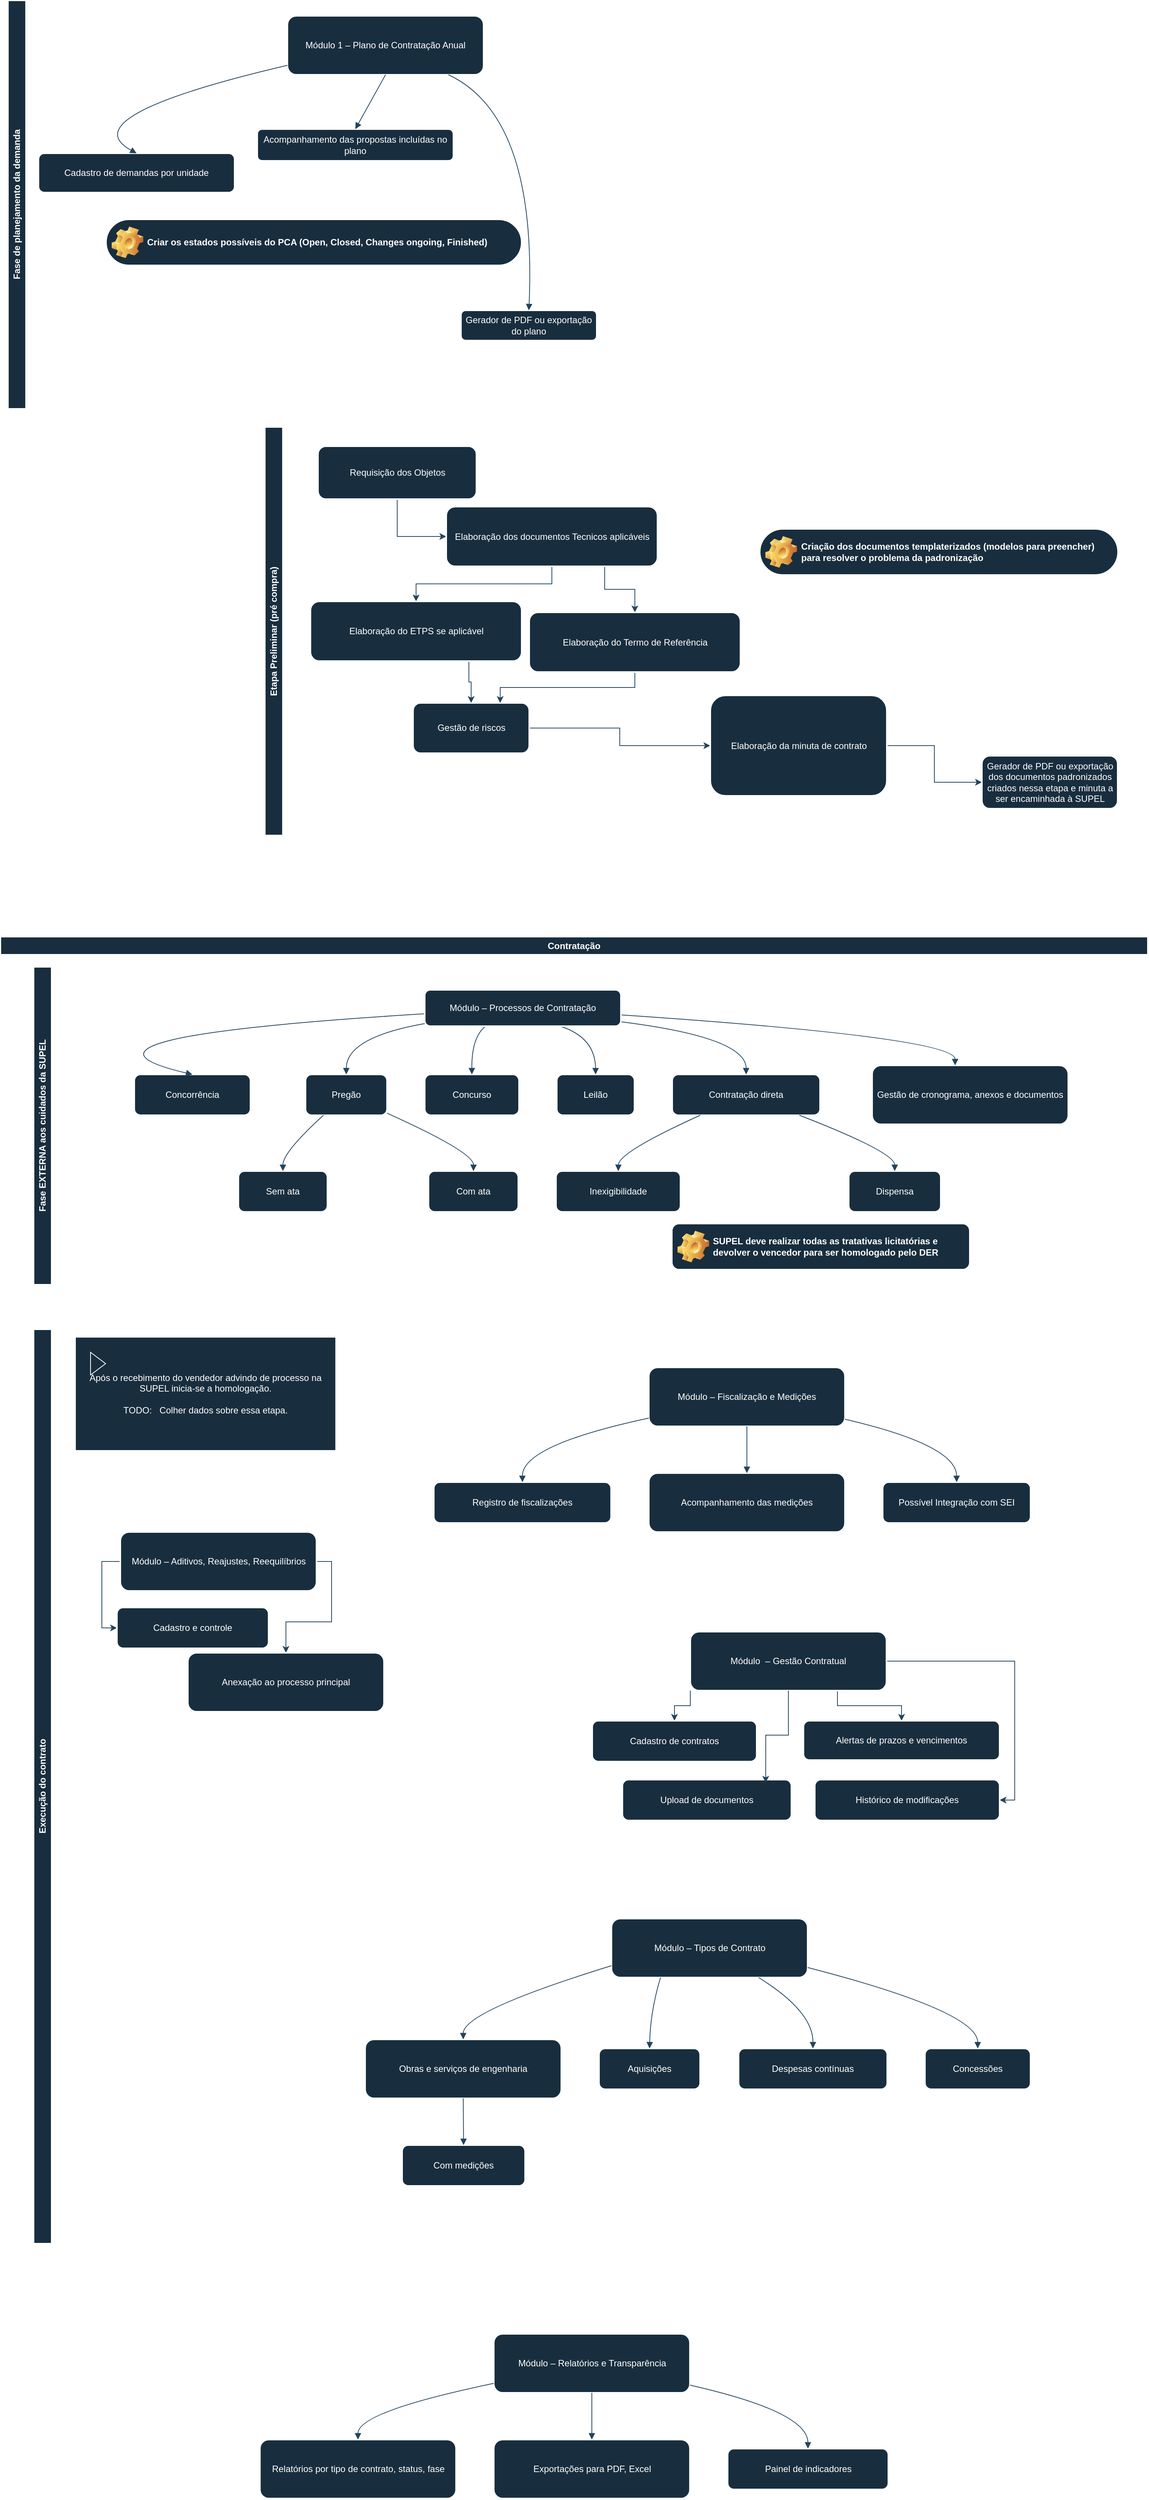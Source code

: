 <mxfile version="27.2.0">
  <diagram id="HcBuq5jWDBBeaZzb4dav" name="Página-1">
    <mxGraphModel dx="2718" dy="1019" grid="1" gridSize="10" guides="1" tooltips="1" connect="1" arrows="1" fold="1" page="1" pageScale="1" pageWidth="827" pageHeight="1169" math="0" shadow="0">
      <root>
        <mxCell id="0" />
        <mxCell id="1" parent="0" />
        <mxCell id="38" value="Módulo – Relatórios e Transparência" style="whiteSpace=wrap;strokeWidth=2;rounded=1;labelBackgroundColor=none;fillColor=#182E3E;strokeColor=#FFFFFF;fontColor=#FFFFFF;" parent="1" vertex="1">
          <mxGeometry x="-96.5" y="3110" width="260" height="78" as="geometry" />
        </mxCell>
        <mxCell id="39" value="Relatórios por tipo de contrato, status, fase" style="whiteSpace=wrap;strokeWidth=2;rounded=1;labelBackgroundColor=none;fillColor=#182E3E;strokeColor=#FFFFFF;fontColor=#FFFFFF;" parent="1" vertex="1">
          <mxGeometry x="-406.5" y="3250" width="260" height="78" as="geometry" />
        </mxCell>
        <mxCell id="40" value="Exportações para PDF, Excel" style="whiteSpace=wrap;strokeWidth=2;rounded=1;labelBackgroundColor=none;fillColor=#182E3E;strokeColor=#FFFFFF;fontColor=#FFFFFF;" parent="1" vertex="1">
          <mxGeometry x="-96.5" y="3250" width="260" height="78" as="geometry" />
        </mxCell>
        <mxCell id="41" value="Painel de indicadores" style="whiteSpace=wrap;strokeWidth=2;rounded=1;labelBackgroundColor=none;fillColor=#182E3E;strokeColor=#FFFFFF;fontColor=#FFFFFF;" parent="1" vertex="1">
          <mxGeometry x="213.5" y="3262" width="213" height="54" as="geometry" />
        </mxCell>
        <mxCell id="72" value="" style="curved=1;startArrow=none;endArrow=block;exitX=0;exitY=0.84;entryX=0.5;entryY=0;labelBackgroundColor=none;strokeColor=#23445D;fontColor=default;" parent="1" source="38" target="39" edge="1">
          <mxGeometry relative="1" as="geometry">
            <Array as="points">
              <mxPoint x="-276.5" y="3213" />
            </Array>
          </mxGeometry>
        </mxCell>
        <mxCell id="73" value="" style="curved=1;startArrow=none;endArrow=block;exitX=0.5;exitY=1;entryX=0.5;entryY=0;labelBackgroundColor=none;strokeColor=#23445D;fontColor=default;" parent="1" source="38" target="40" edge="1">
          <mxGeometry relative="1" as="geometry">
            <Array as="points" />
          </mxGeometry>
        </mxCell>
        <mxCell id="74" value="" style="curved=1;startArrow=none;endArrow=block;exitX=1;exitY=0.87;entryX=0.5;entryY=0;labelBackgroundColor=none;strokeColor=#23445D;fontColor=default;" parent="1" source="38" target="41" edge="1">
          <mxGeometry relative="1" as="geometry">
            <Array as="points">
              <mxPoint x="319.5" y="3213" />
            </Array>
          </mxGeometry>
        </mxCell>
        <mxCell id="HAM1l17IBcfT3V45FcVH-151" value="Fase de planejamento da demanda" style="swimlane;horizontal=0;whiteSpace=wrap;html=1;strokeColor=#FFFFFF;fontColor=#FFFFFF;fillColor=#182E3E;" parent="1" vertex="1">
          <mxGeometry x="-740" y="20" width="1167" height="540" as="geometry">
            <mxRectangle x="-250" y="20" width="40" height="220" as="alternateBounds" />
          </mxGeometry>
        </mxCell>
        <mxCell id="2" value="Módulo 1 – Plano de Contratação Anual" style="whiteSpace=wrap;strokeWidth=2;rounded=1;labelBackgroundColor=none;fillColor=#182E3E;strokeColor=#FFFFFF;fontColor=#FFFFFF;" parent="HAM1l17IBcfT3V45FcVH-151" vertex="1">
          <mxGeometry x="370" y="20" width="260" height="78" as="geometry" />
        </mxCell>
        <mxCell id="3" value="Cadastro de demandas por unidade" style="whiteSpace=wrap;strokeWidth=2;rounded=1;labelBackgroundColor=none;fillColor=#182E3E;strokeColor=#FFFFFF;fontColor=#FFFFFF;" parent="HAM1l17IBcfT3V45FcVH-151" vertex="1">
          <mxGeometry x="40" y="202" width="260" height="52" as="geometry" />
        </mxCell>
        <mxCell id="4" value="Acompanhamento das propostas incluídas no plano" style="whiteSpace=wrap;strokeWidth=2;rounded=1;labelBackgroundColor=none;fillColor=#182E3E;strokeColor=#FFFFFF;fontColor=#FFFFFF;" parent="HAM1l17IBcfT3V45FcVH-151" vertex="1">
          <mxGeometry x="330" y="170" width="260" height="42" as="geometry" />
        </mxCell>
        <mxCell id="5" value="Gerador de PDF ou exportação do plano" style="whiteSpace=wrap;strokeWidth=2;rounded=1;labelBackgroundColor=none;fillColor=#182E3E;strokeColor=#FFFFFF;fontColor=#FFFFFF;" parent="HAM1l17IBcfT3V45FcVH-151" vertex="1">
          <mxGeometry x="600" y="410" width="180" height="40" as="geometry" />
        </mxCell>
        <mxCell id="42" value="" style="curved=1;startArrow=none;endArrow=block;exitX=0;exitY=0.84;entryX=0.5;entryY=0;labelBackgroundColor=none;strokeColor=#23445D;fontColor=default;" parent="HAM1l17IBcfT3V45FcVH-151" source="2" target="3" edge="1">
          <mxGeometry relative="1" as="geometry">
            <Array as="points">
              <mxPoint x="81" y="153" />
            </Array>
          </mxGeometry>
        </mxCell>
        <mxCell id="43" value="" style="curved=1;startArrow=none;endArrow=block;exitX=0.5;exitY=1;entryX=0.5;entryY=0;labelBackgroundColor=none;strokeColor=#23445D;fontColor=default;" parent="HAM1l17IBcfT3V45FcVH-151" source="2" target="4" edge="1">
          <mxGeometry relative="1" as="geometry">
            <Array as="points" />
          </mxGeometry>
        </mxCell>
        <mxCell id="44" value="" style="curved=1;startArrow=none;endArrow=block;entryX=0.5;entryY=0;labelBackgroundColor=none;strokeColor=#23445D;fontColor=default;" parent="HAM1l17IBcfT3V45FcVH-151" source="2" target="5" edge="1">
          <mxGeometry relative="1" as="geometry">
            <Array as="points">
              <mxPoint x="701" y="153" />
            </Array>
          </mxGeometry>
        </mxCell>
        <mxCell id="HAM1l17IBcfT3V45FcVH-146" value="Criar os estados&amp;nbsp;&lt;span style=&quot;background-color: transparent; color: light-dark(rgb(255, 255, 255), rgb(18, 18, 18));&quot;&gt;possíveis do PCA (Open, Closed, Changes ongoing, Finished)&lt;/span&gt;" style="label;whiteSpace=wrap;html=1;image=img/clipart/Gear_128x128.png;strokeColor=#FFFFFF;fontColor=#FFFFFF;fillColor=#182E3E;arcSize=50;" parent="HAM1l17IBcfT3V45FcVH-151" vertex="1">
          <mxGeometry x="130" y="290" width="550" height="60" as="geometry" />
        </mxCell>
        <mxCell id="HAM1l17IBcfT3V45FcVH-152" value="Etapa Preliminar (pré compra)" style="swimlane;horizontal=0;whiteSpace=wrap;html=1;strokeColor=#FFFFFF;fontColor=#FFFFFF;fillColor=#182E3E;" parent="1" vertex="1">
          <mxGeometry x="-399.5" y="585" width="1170" height="540" as="geometry" />
        </mxCell>
        <mxCell id="HAM1l17IBcfT3V45FcVH-153" value="Criação dos documentos templaterizados (modelos para preencher)&lt;br&gt;para resolver o problema da padronização" style="label;whiteSpace=wrap;html=1;image=img/clipart/Gear_128x128.png;strokeColor=#FFFFFF;fontColor=#FFFFFF;fillColor=#182E3E;arcSize=50;" parent="HAM1l17IBcfT3V45FcVH-152" vertex="1">
          <mxGeometry x="656" y="135" width="474" height="60" as="geometry" />
        </mxCell>
        <mxCell id="HAM1l17IBcfT3V45FcVH-159" style="edgeStyle=orthogonalEdgeStyle;rounded=0;orthogonalLoop=1;jettySize=auto;html=1;entryX=0;entryY=0.5;entryDx=0;entryDy=0;strokeColor=#23445D;" parent="HAM1l17IBcfT3V45FcVH-152" source="HAM1l17IBcfT3V45FcVH-157" target="HAM1l17IBcfT3V45FcVH-155" edge="1">
          <mxGeometry relative="1" as="geometry" />
        </mxCell>
        <mxCell id="HAM1l17IBcfT3V45FcVH-157" value="Requisição dos Objetos" style="whiteSpace=wrap;strokeWidth=2;rounded=1;labelBackgroundColor=none;fillColor=#182E3E;strokeColor=#FFFFFF;fontColor=#FFFFFF;" parent="HAM1l17IBcfT3V45FcVH-152" vertex="1">
          <mxGeometry x="70" y="25" width="210" height="70" as="geometry" />
        </mxCell>
        <mxCell id="HAM1l17IBcfT3V45FcVH-167" style="edgeStyle=orthogonalEdgeStyle;rounded=0;orthogonalLoop=1;jettySize=auto;html=1;strokeColor=#23445D;" parent="HAM1l17IBcfT3V45FcVH-152" source="HAM1l17IBcfT3V45FcVH-156" target="HAM1l17IBcfT3V45FcVH-162" edge="1">
          <mxGeometry relative="1" as="geometry" />
        </mxCell>
        <mxCell id="HAM1l17IBcfT3V45FcVH-156" value="Gestão de riscos" style="whiteSpace=wrap;strokeWidth=2;rounded=1;labelBackgroundColor=none;fillColor=#182E3E;strokeColor=#FFFFFF;fontColor=#FFFFFF;" parent="HAM1l17IBcfT3V45FcVH-152" vertex="1">
          <mxGeometry x="196" y="365" width="154" height="66.5" as="geometry" />
        </mxCell>
        <mxCell id="HAM1l17IBcfT3V45FcVH-161" style="edgeStyle=orthogonalEdgeStyle;rounded=0;orthogonalLoop=1;jettySize=auto;html=1;entryX=0.5;entryY=0;entryDx=0;entryDy=0;strokeColor=#23445D;" parent="HAM1l17IBcfT3V45FcVH-152" source="HAM1l17IBcfT3V45FcVH-155" target="HAM1l17IBcfT3V45FcVH-160" edge="1">
          <mxGeometry relative="1" as="geometry" />
        </mxCell>
        <mxCell id="HAM1l17IBcfT3V45FcVH-164" style="edgeStyle=orthogonalEdgeStyle;rounded=0;orthogonalLoop=1;jettySize=auto;html=1;exitX=0.75;exitY=1;exitDx=0;exitDy=0;strokeColor=#23445D;" parent="HAM1l17IBcfT3V45FcVH-152" source="HAM1l17IBcfT3V45FcVH-155" target="HAM1l17IBcfT3V45FcVH-163" edge="1">
          <mxGeometry relative="1" as="geometry" />
        </mxCell>
        <mxCell id="HAM1l17IBcfT3V45FcVH-155" value="Elaboração dos documentos Tecnicos aplicáveis" style="whiteSpace=wrap;strokeWidth=2;rounded=1;labelBackgroundColor=none;fillColor=#182E3E;strokeColor=#FFFFFF;fontColor=#FFFFFF;" parent="HAM1l17IBcfT3V45FcVH-152" vertex="1">
          <mxGeometry x="240" y="105" width="280" height="79" as="geometry" />
        </mxCell>
        <mxCell id="HAM1l17IBcfT3V45FcVH-165" style="edgeStyle=orthogonalEdgeStyle;rounded=0;orthogonalLoop=1;jettySize=auto;html=1;exitX=0.75;exitY=1;exitDx=0;exitDy=0;strokeColor=#23445D;entryX=0.5;entryY=0;entryDx=0;entryDy=0;" parent="HAM1l17IBcfT3V45FcVH-152" source="HAM1l17IBcfT3V45FcVH-160" target="HAM1l17IBcfT3V45FcVH-156" edge="1">
          <mxGeometry relative="1" as="geometry" />
        </mxCell>
        <mxCell id="HAM1l17IBcfT3V45FcVH-160" value="Elaboração do ETPS se aplicável" style="whiteSpace=wrap;strokeWidth=2;rounded=1;labelBackgroundColor=none;fillColor=#182E3E;strokeColor=#FFFFFF;fontColor=#FFFFFF;" parent="HAM1l17IBcfT3V45FcVH-152" vertex="1">
          <mxGeometry x="60" y="230.5" width="280" height="79" as="geometry" />
        </mxCell>
        <mxCell id="HAM1l17IBcfT3V45FcVH-169" style="edgeStyle=orthogonalEdgeStyle;rounded=0;orthogonalLoop=1;jettySize=auto;html=1;strokeColor=#23445D;" parent="HAM1l17IBcfT3V45FcVH-152" source="HAM1l17IBcfT3V45FcVH-162" target="HAM1l17IBcfT3V45FcVH-168" edge="1">
          <mxGeometry relative="1" as="geometry" />
        </mxCell>
        <mxCell id="HAM1l17IBcfT3V45FcVH-162" value="Elaboração da minuta de contrato" style="whiteSpace=wrap;strokeWidth=2;rounded=1;labelBackgroundColor=none;fillColor=#182E3E;strokeColor=#FFFFFF;fontColor=#FFFFFF;" parent="HAM1l17IBcfT3V45FcVH-152" vertex="1">
          <mxGeometry x="590" y="355" width="234" height="133" as="geometry" />
        </mxCell>
        <mxCell id="HAM1l17IBcfT3V45FcVH-166" style="edgeStyle=orthogonalEdgeStyle;rounded=0;orthogonalLoop=1;jettySize=auto;html=1;exitX=0.5;exitY=1;exitDx=0;exitDy=0;strokeColor=#23445D;entryX=0.75;entryY=0;entryDx=0;entryDy=0;" parent="HAM1l17IBcfT3V45FcVH-152" source="HAM1l17IBcfT3V45FcVH-163" target="HAM1l17IBcfT3V45FcVH-156" edge="1">
          <mxGeometry relative="1" as="geometry">
            <mxPoint x="400" y="420" as="targetPoint" />
          </mxGeometry>
        </mxCell>
        <mxCell id="HAM1l17IBcfT3V45FcVH-163" value="Elaboração do Termo de Referência" style="whiteSpace=wrap;strokeWidth=2;rounded=1;labelBackgroundColor=none;fillColor=#182E3E;strokeColor=#FFFFFF;fontColor=#FFFFFF;" parent="HAM1l17IBcfT3V45FcVH-152" vertex="1">
          <mxGeometry x="350" y="245" width="280" height="79" as="geometry" />
        </mxCell>
        <mxCell id="HAM1l17IBcfT3V45FcVH-168" value="Gerador de PDF ou exportação dos documentos padronizados criados nessa etapa e minuta a ser encaminhada à SUPEL" style="whiteSpace=wrap;strokeWidth=2;rounded=1;labelBackgroundColor=none;fillColor=#182E3E;strokeColor=#FFFFFF;fontColor=#FFFFFF;" parent="HAM1l17IBcfT3V45FcVH-152" vertex="1">
          <mxGeometry x="950" y="435" width="180" height="70" as="geometry" />
        </mxCell>
        <mxCell id="uAvnOAVexBLQ8HgYREnK-74" value="Contratação" style="swimlane;whiteSpace=wrap;html=1;strokeColor=#FFFFFF;fontColor=#FFFFFF;fillColor=#182E3E;" vertex="1" parent="1">
          <mxGeometry x="-750" y="1260" width="1520" height="1730" as="geometry" />
        </mxCell>
        <mxCell id="HAM1l17IBcfT3V45FcVH-170" value="Fase EXTERNA aos cuidados da SUPEL" style="swimlane;horizontal=0;whiteSpace=wrap;html=1;strokeColor=#FFFFFF;fontColor=#FFFFFF;fillColor=#182E3E;" parent="uAvnOAVexBLQ8HgYREnK-74" vertex="1">
          <mxGeometry x="44" y="40" width="1406.5" height="420" as="geometry" />
        </mxCell>
        <mxCell id="HAM1l17IBcfT3V45FcVH-120" value="Gestão de cronograma, anexos e documentos" style="whiteSpace=wrap;strokeWidth=2;rounded=1;labelBackgroundColor=none;fillColor=#182E3E;strokeColor=#FFFFFF;fontColor=#FFFFFF;" parent="HAM1l17IBcfT3V45FcVH-170" vertex="1">
          <mxGeometry x="1111" y="130" width="260" height="78" as="geometry" />
        </mxCell>
        <mxCell id="HAM1l17IBcfT3V45FcVH-121" value="Concorrência" style="whiteSpace=wrap;strokeWidth=2;rounded=1;labelBackgroundColor=none;fillColor=#182E3E;strokeColor=#FFFFFF;fontColor=#FFFFFF;" parent="HAM1l17IBcfT3V45FcVH-170" vertex="1">
          <mxGeometry x="133" y="142" width="154" height="54" as="geometry" />
        </mxCell>
        <mxCell id="HAM1l17IBcfT3V45FcVH-123" value="Pregão" style="whiteSpace=wrap;strokeWidth=2;rounded=1;labelBackgroundColor=none;fillColor=#182E3E;strokeColor=#FFFFFF;fontColor=#FFFFFF;" parent="HAM1l17IBcfT3V45FcVH-170" vertex="1">
          <mxGeometry x="360" y="142" width="108" height="54" as="geometry" />
        </mxCell>
        <mxCell id="HAM1l17IBcfT3V45FcVH-124" value="Sem ata" style="whiteSpace=wrap;strokeWidth=2;rounded=1;labelBackgroundColor=none;fillColor=#182E3E;strokeColor=#FFFFFF;fontColor=#FFFFFF;" parent="HAM1l17IBcfT3V45FcVH-170" vertex="1">
          <mxGeometry x="271" y="270" width="118" height="54" as="geometry" />
        </mxCell>
        <mxCell id="HAM1l17IBcfT3V45FcVH-125" value="Com ata" style="whiteSpace=wrap;strokeWidth=2;rounded=1;labelBackgroundColor=none;fillColor=#182E3E;strokeColor=#FFFFFF;fontColor=#FFFFFF;" parent="HAM1l17IBcfT3V45FcVH-170" vertex="1">
          <mxGeometry x="523" y="270" width="119" height="54" as="geometry" />
        </mxCell>
        <mxCell id="HAM1l17IBcfT3V45FcVH-126" value="Concurso" style="whiteSpace=wrap;strokeWidth=2;rounded=1;labelBackgroundColor=none;fillColor=#182E3E;strokeColor=#FFFFFF;fontColor=#FFFFFF;" parent="HAM1l17IBcfT3V45FcVH-170" vertex="1">
          <mxGeometry x="518" y="142" width="125" height="54" as="geometry" />
        </mxCell>
        <mxCell id="HAM1l17IBcfT3V45FcVH-127" value="Leilão" style="whiteSpace=wrap;strokeWidth=2;rounded=1;labelBackgroundColor=none;fillColor=#182E3E;strokeColor=#FFFFFF;fontColor=#FFFFFF;" parent="HAM1l17IBcfT3V45FcVH-170" vertex="1">
          <mxGeometry x="693" y="142" width="103" height="54" as="geometry" />
        </mxCell>
        <mxCell id="HAM1l17IBcfT3V45FcVH-128" value="Contratação direta" style="whiteSpace=wrap;strokeWidth=2;rounded=1;labelBackgroundColor=none;fillColor=#182E3E;strokeColor=#FFFFFF;fontColor=#FFFFFF;" parent="HAM1l17IBcfT3V45FcVH-170" vertex="1">
          <mxGeometry x="846" y="142" width="196" height="54" as="geometry" />
        </mxCell>
        <mxCell id="HAM1l17IBcfT3V45FcVH-129" value="Inexigibilidade" style="whiteSpace=wrap;strokeWidth=2;rounded=1;labelBackgroundColor=none;fillColor=#182E3E;strokeColor=#FFFFFF;fontColor=#FFFFFF;" parent="HAM1l17IBcfT3V45FcVH-170" vertex="1">
          <mxGeometry x="692" y="270" width="165" height="54" as="geometry" />
        </mxCell>
        <mxCell id="HAM1l17IBcfT3V45FcVH-130" value="Dispensa" style="whiteSpace=wrap;strokeWidth=2;rounded=1;labelBackgroundColor=none;fillColor=#182E3E;strokeColor=#FFFFFF;fontColor=#FFFFFF;" parent="HAM1l17IBcfT3V45FcVH-170" vertex="1">
          <mxGeometry x="1080" y="270" width="122" height="54" as="geometry" />
        </mxCell>
        <mxCell id="HAM1l17IBcfT3V45FcVH-131" value="" style="curved=1;startArrow=none;endArrow=block;exitX=0;exitY=0.66;entryX=0.5;entryY=0;labelBackgroundColor=none;strokeColor=#23445D;fontColor=default;" parent="HAM1l17IBcfT3V45FcVH-170" source="HAM1l17IBcfT3V45FcVH-142" target="HAM1l17IBcfT3V45FcVH-121" edge="1">
          <mxGeometry relative="1" as="geometry">
            <Array as="points">
              <mxPoint y="93" />
            </Array>
          </mxGeometry>
        </mxCell>
        <mxCell id="HAM1l17IBcfT3V45FcVH-133" value="" style="curved=1;startArrow=none;endArrow=block;exitX=0;exitY=0.93;entryX=0.5;entryY=0;labelBackgroundColor=none;strokeColor=#23445D;fontColor=default;" parent="HAM1l17IBcfT3V45FcVH-170" source="HAM1l17IBcfT3V45FcVH-142" target="HAM1l17IBcfT3V45FcVH-123" edge="1">
          <mxGeometry relative="1" as="geometry">
            <Array as="points">
              <mxPoint x="414" y="93" />
            </Array>
          </mxGeometry>
        </mxCell>
        <mxCell id="HAM1l17IBcfT3V45FcVH-134" value="" style="curved=1;startArrow=none;endArrow=block;exitX=0.22;exitY=1;entryX=0.5;entryY=0;labelBackgroundColor=none;strokeColor=#23445D;fontColor=default;" parent="HAM1l17IBcfT3V45FcVH-170" source="HAM1l17IBcfT3V45FcVH-123" target="HAM1l17IBcfT3V45FcVH-124" edge="1">
          <mxGeometry relative="1" as="geometry">
            <Array as="points">
              <mxPoint x="330" y="245" />
            </Array>
          </mxGeometry>
        </mxCell>
        <mxCell id="HAM1l17IBcfT3V45FcVH-135" value="" style="curved=1;startArrow=none;endArrow=block;exitX=1;exitY=0.95;entryX=0.5;entryY=0;labelBackgroundColor=none;strokeColor=#23445D;fontColor=default;" parent="HAM1l17IBcfT3V45FcVH-170" source="HAM1l17IBcfT3V45FcVH-123" target="HAM1l17IBcfT3V45FcVH-125" edge="1">
          <mxGeometry relative="1" as="geometry">
            <Array as="points">
              <mxPoint x="583" y="245" />
            </Array>
          </mxGeometry>
        </mxCell>
        <mxCell id="HAM1l17IBcfT3V45FcVH-136" value="" style="curved=1;startArrow=none;endArrow=block;exitX=0.31;exitY=1;entryX=0.5;entryY=0;labelBackgroundColor=none;strokeColor=#23445D;fontColor=default;" parent="HAM1l17IBcfT3V45FcVH-170" source="HAM1l17IBcfT3V45FcVH-142" target="HAM1l17IBcfT3V45FcVH-126" edge="1">
          <mxGeometry relative="1" as="geometry">
            <Array as="points">
              <mxPoint x="580" y="93" />
            </Array>
          </mxGeometry>
        </mxCell>
        <mxCell id="HAM1l17IBcfT3V45FcVH-137" value="" style="curved=1;startArrow=none;endArrow=block;exitX=0.69;exitY=1;entryX=0.5;entryY=0;labelBackgroundColor=none;strokeColor=#23445D;fontColor=default;" parent="HAM1l17IBcfT3V45FcVH-170" source="HAM1l17IBcfT3V45FcVH-142" target="HAM1l17IBcfT3V45FcVH-127" edge="1">
          <mxGeometry relative="1" as="geometry">
            <Array as="points">
              <mxPoint x="744" y="93" />
            </Array>
          </mxGeometry>
        </mxCell>
        <mxCell id="HAM1l17IBcfT3V45FcVH-138" value="" style="curved=1;startArrow=none;endArrow=block;exitX=1;exitY=0.88;entryX=0.5;entryY=0;labelBackgroundColor=none;strokeColor=#23445D;fontColor=default;" parent="HAM1l17IBcfT3V45FcVH-170" source="HAM1l17IBcfT3V45FcVH-142" target="HAM1l17IBcfT3V45FcVH-128" edge="1">
          <mxGeometry relative="1" as="geometry">
            <Array as="points">
              <mxPoint x="944" y="93" />
            </Array>
          </mxGeometry>
        </mxCell>
        <mxCell id="HAM1l17IBcfT3V45FcVH-139" value="" style="curved=1;startArrow=none;endArrow=block;exitX=0.19;exitY=1;entryX=0.5;entryY=0;labelBackgroundColor=none;strokeColor=#23445D;fontColor=default;" parent="HAM1l17IBcfT3V45FcVH-170" source="HAM1l17IBcfT3V45FcVH-128" target="HAM1l17IBcfT3V45FcVH-129" edge="1">
          <mxGeometry relative="1" as="geometry">
            <Array as="points">
              <mxPoint x="775" y="245" />
            </Array>
          </mxGeometry>
        </mxCell>
        <mxCell id="HAM1l17IBcfT3V45FcVH-140" value="" style="curved=1;startArrow=none;endArrow=block;exitX=0.86;exitY=1;entryX=0.5;entryY=0;labelBackgroundColor=none;strokeColor=#23445D;fontColor=default;" parent="HAM1l17IBcfT3V45FcVH-170" source="HAM1l17IBcfT3V45FcVH-128" target="HAM1l17IBcfT3V45FcVH-130" edge="1">
          <mxGeometry relative="1" as="geometry">
            <Array as="points">
              <mxPoint x="1141" y="245" />
            </Array>
          </mxGeometry>
        </mxCell>
        <mxCell id="HAM1l17IBcfT3V45FcVH-141" value="" style="curved=1;startArrow=none;endArrow=block;exitX=1;exitY=0.69;entryX=0.5;entryY=0;labelBackgroundColor=none;strokeColor=#23445D;fontColor=default;" parent="HAM1l17IBcfT3V45FcVH-170" source="HAM1l17IBcfT3V45FcVH-142" edge="1">
          <mxGeometry relative="1" as="geometry">
            <Array as="points">
              <mxPoint x="1221" y="93" />
            </Array>
            <mxPoint x="1221" y="130" as="targetPoint" />
          </mxGeometry>
        </mxCell>
        <mxCell id="HAM1l17IBcfT3V45FcVH-142" value="Módulo – Processos de Contratação" style="whiteSpace=wrap;strokeWidth=2;rounded=1;labelBackgroundColor=none;fillColor=#182E3E;strokeColor=#FFFFFF;fontColor=#FFFFFF;" parent="HAM1l17IBcfT3V45FcVH-170" vertex="1">
          <mxGeometry x="518" y="30" width="260" height="48" as="geometry" />
        </mxCell>
        <mxCell id="uAvnOAVexBLQ8HgYREnK-83" value="SUPEL deve realizar todas as tratativas licitatórias e devolver o vencedor para ser homologado pelo DER" style="label;whiteSpace=wrap;html=1;image=img/clipart/Gear_128x128.png;strokeColor=#FFFFFF;fontColor=#FFFFFF;fillColor=#182E3E;" vertex="1" parent="HAM1l17IBcfT3V45FcVH-170">
          <mxGeometry x="846" y="340" width="394" height="60" as="geometry" />
        </mxCell>
        <mxCell id="uAvnOAVexBLQ8HgYREnK-75" value="Execução do contrato" style="swimlane;horizontal=0;whiteSpace=wrap;html=1;strokeColor=#FFFFFF;fontColor=#FFFFFF;fillColor=#182E3E;" vertex="1" parent="uAvnOAVexBLQ8HgYREnK-74">
          <mxGeometry x="44" y="520" width="1330" height="1210" as="geometry" />
        </mxCell>
        <mxCell id="uAvnOAVexBLQ8HgYREnK-76" style="edgeStyle=orthogonalEdgeStyle;rounded=0;orthogonalLoop=1;jettySize=auto;html=1;exitX=0;exitY=1;exitDx=0;exitDy=0;entryX=0.5;entryY=0;entryDx=0;entryDy=0;strokeColor=#23445D;" edge="1" parent="uAvnOAVexBLQ8HgYREnK-75" source="25" target="26">
          <mxGeometry relative="1" as="geometry" />
        </mxCell>
        <mxCell id="uAvnOAVexBLQ8HgYREnK-79" style="edgeStyle=orthogonalEdgeStyle;rounded=0;orthogonalLoop=1;jettySize=auto;html=1;exitX=0.75;exitY=1;exitDx=0;exitDy=0;strokeColor=#23445D;" edge="1" parent="uAvnOAVexBLQ8HgYREnK-75" source="25" target="28">
          <mxGeometry relative="1" as="geometry" />
        </mxCell>
        <mxCell id="uAvnOAVexBLQ8HgYREnK-80" style="edgeStyle=orthogonalEdgeStyle;rounded=0;orthogonalLoop=1;jettySize=auto;html=1;exitX=1;exitY=0.5;exitDx=0;exitDy=0;entryX=1;entryY=0.5;entryDx=0;entryDy=0;strokeColor=#23445D;" edge="1" parent="uAvnOAVexBLQ8HgYREnK-75" source="25" target="29">
          <mxGeometry relative="1" as="geometry" />
        </mxCell>
        <mxCell id="25" value="Módulo  – Gestão Contratual" style="whiteSpace=wrap;strokeWidth=2;rounded=1;labelBackgroundColor=none;fillColor=#182E3E;strokeColor=#FFFFFF;fontColor=#FFFFFF;" parent="uAvnOAVexBLQ8HgYREnK-75" vertex="1">
          <mxGeometry x="870" y="400" width="260" height="78" as="geometry" />
        </mxCell>
        <mxCell id="26" value="Cadastro de contratos" style="whiteSpace=wrap;strokeWidth=2;rounded=1;labelBackgroundColor=none;fillColor=#182E3E;strokeColor=#FFFFFF;fontColor=#FFFFFF;" parent="uAvnOAVexBLQ8HgYREnK-75" vertex="1">
          <mxGeometry x="740" y="518" width="218" height="54" as="geometry" />
        </mxCell>
        <mxCell id="27" value="Upload de documentos" style="whiteSpace=wrap;strokeWidth=2;rounded=1;labelBackgroundColor=none;fillColor=#182E3E;strokeColor=#FFFFFF;fontColor=#FFFFFF;" parent="uAvnOAVexBLQ8HgYREnK-75" vertex="1">
          <mxGeometry x="780" y="596" width="224" height="54" as="geometry" />
        </mxCell>
        <mxCell id="28" value="Alertas de prazos e vencimentos" style="whiteSpace=wrap;strokeWidth=2;rounded=1;labelBackgroundColor=none;fillColor=#182E3E;strokeColor=#FFFFFF;fontColor=#FFFFFF;" parent="uAvnOAVexBLQ8HgYREnK-75" vertex="1">
          <mxGeometry x="1020" y="518" width="260" height="52" as="geometry" />
        </mxCell>
        <mxCell id="29" value="Histórico de modificações" style="whiteSpace=wrap;strokeWidth=2;rounded=1;labelBackgroundColor=none;fillColor=#182E3E;strokeColor=#FFFFFF;fontColor=#FFFFFF;" parent="uAvnOAVexBLQ8HgYREnK-75" vertex="1">
          <mxGeometry x="1035" y="596" width="245" height="54" as="geometry" />
        </mxCell>
        <mxCell id="uAvnOAVexBLQ8HgYREnK-78" style="edgeStyle=orthogonalEdgeStyle;rounded=0;orthogonalLoop=1;jettySize=auto;html=1;exitX=0.5;exitY=1;exitDx=0;exitDy=0;entryX=0.848;entryY=0.074;entryDx=0;entryDy=0;entryPerimeter=0;strokeColor=#23445D;" edge="1" parent="uAvnOAVexBLQ8HgYREnK-75" source="25" target="27">
          <mxGeometry relative="1" as="geometry" />
        </mxCell>
        <mxCell id="30" value="Módulo – Fiscalização e Medições" style="whiteSpace=wrap;strokeWidth=2;rounded=1;labelBackgroundColor=none;fillColor=#182E3E;strokeColor=#FFFFFF;fontColor=#FFFFFF;" parent="uAvnOAVexBLQ8HgYREnK-75" vertex="1">
          <mxGeometry x="815" y="50" width="260" height="78" as="geometry" />
        </mxCell>
        <mxCell id="31" value="Registro de fiscalizações" style="whiteSpace=wrap;strokeWidth=2;rounded=1;labelBackgroundColor=none;fillColor=#182E3E;strokeColor=#FFFFFF;fontColor=#FFFFFF;" parent="uAvnOAVexBLQ8HgYREnK-75" vertex="1">
          <mxGeometry x="530" y="202" width="235" height="54" as="geometry" />
        </mxCell>
        <mxCell id="32" value="Acompanhamento das medições" style="whiteSpace=wrap;strokeWidth=2;rounded=1;labelBackgroundColor=none;fillColor=#182E3E;strokeColor=#FFFFFF;fontColor=#FFFFFF;" parent="uAvnOAVexBLQ8HgYREnK-75" vertex="1">
          <mxGeometry x="815" y="190" width="260" height="78" as="geometry" />
        </mxCell>
        <mxCell id="33" value="Possível Integração com SEI" style="whiteSpace=wrap;strokeWidth=2;rounded=1;labelBackgroundColor=none;fillColor=#182E3E;strokeColor=#FFFFFF;fontColor=#FFFFFF;" parent="uAvnOAVexBLQ8HgYREnK-75" vertex="1">
          <mxGeometry x="1125" y="202" width="196" height="54" as="geometry" />
        </mxCell>
        <mxCell id="66" value="" style="curved=1;startArrow=none;endArrow=block;exitX=0;exitY=0.86;entryX=0.5;entryY=0;labelBackgroundColor=none;strokeColor=#23445D;fontColor=default;" parent="uAvnOAVexBLQ8HgYREnK-75" source="30" target="31" edge="1">
          <mxGeometry relative="1" as="geometry">
            <Array as="points">
              <mxPoint x="647" y="153" />
            </Array>
          </mxGeometry>
        </mxCell>
        <mxCell id="67" value="" style="curved=1;startArrow=none;endArrow=block;exitX=0.5;exitY=1;entryX=0.5;entryY=0;labelBackgroundColor=none;strokeColor=#23445D;fontColor=default;" parent="uAvnOAVexBLQ8HgYREnK-75" source="30" target="32" edge="1">
          <mxGeometry relative="1" as="geometry">
            <Array as="points" />
          </mxGeometry>
        </mxCell>
        <mxCell id="68" value="" style="curved=1;startArrow=none;endArrow=block;exitX=1;exitY=0.88;entryX=0.5;entryY=0;labelBackgroundColor=none;strokeColor=#23445D;fontColor=default;" parent="uAvnOAVexBLQ8HgYREnK-75" source="30" target="33" edge="1">
          <mxGeometry relative="1" as="geometry">
            <Array as="points">
              <mxPoint x="1223" y="153" />
            </Array>
          </mxGeometry>
        </mxCell>
        <mxCell id="uAvnOAVexBLQ8HgYREnK-81" style="edgeStyle=orthogonalEdgeStyle;rounded=0;orthogonalLoop=1;jettySize=auto;html=1;exitX=0;exitY=0.5;exitDx=0;exitDy=0;entryX=0;entryY=0.5;entryDx=0;entryDy=0;strokeColor=#23445D;" edge="1" parent="uAvnOAVexBLQ8HgYREnK-75" source="34" target="35">
          <mxGeometry relative="1" as="geometry" />
        </mxCell>
        <mxCell id="uAvnOAVexBLQ8HgYREnK-82" style="edgeStyle=orthogonalEdgeStyle;rounded=0;orthogonalLoop=1;jettySize=auto;html=1;exitX=1;exitY=0.5;exitDx=0;exitDy=0;strokeColor=#23445D;" edge="1" parent="uAvnOAVexBLQ8HgYREnK-75" source="34" target="37">
          <mxGeometry relative="1" as="geometry" />
        </mxCell>
        <mxCell id="34" value="Módulo – Aditivos, Reajustes, Reequilíbrios" style="whiteSpace=wrap;strokeWidth=2;rounded=1;labelBackgroundColor=none;fillColor=#182E3E;strokeColor=#FFFFFF;fontColor=#FFFFFF;" parent="uAvnOAVexBLQ8HgYREnK-75" vertex="1">
          <mxGeometry x="114.5" y="268" width="260" height="78" as="geometry" />
        </mxCell>
        <mxCell id="35" value="Cadastro e controle" style="whiteSpace=wrap;strokeWidth=2;rounded=1;labelBackgroundColor=none;fillColor=#182E3E;strokeColor=#FFFFFF;fontColor=#FFFFFF;" parent="uAvnOAVexBLQ8HgYREnK-75" vertex="1">
          <mxGeometry x="110" y="368" width="201" height="54" as="geometry" />
        </mxCell>
        <mxCell id="37" value="Anexação ao processo principal" style="whiteSpace=wrap;strokeWidth=2;rounded=1;labelBackgroundColor=none;fillColor=#182E3E;strokeColor=#FFFFFF;fontColor=#FFFFFF;" parent="uAvnOAVexBLQ8HgYREnK-75" vertex="1">
          <mxGeometry x="204" y="428" width="260" height="78" as="geometry" />
        </mxCell>
        <mxCell id="19" value="Módulo – Tipos de Contrato" style="whiteSpace=wrap;strokeWidth=2;rounded=1;labelBackgroundColor=none;fillColor=#182E3E;strokeColor=#FFFFFF;fontColor=#FFFFFF;" parent="uAvnOAVexBLQ8HgYREnK-75" vertex="1">
          <mxGeometry x="765.5" y="780" width="260" height="78" as="geometry" />
        </mxCell>
        <mxCell id="20" value="Obras e serviços de engenharia" style="whiteSpace=wrap;strokeWidth=2;rounded=1;labelBackgroundColor=none;fillColor=#182E3E;strokeColor=#FFFFFF;fontColor=#FFFFFF;" parent="uAvnOAVexBLQ8HgYREnK-75" vertex="1">
          <mxGeometry x="439" y="940" width="260" height="78" as="geometry" />
        </mxCell>
        <mxCell id="21" value="Com medições" style="whiteSpace=wrap;strokeWidth=2;rounded=1;labelBackgroundColor=none;fillColor=#182E3E;strokeColor=#FFFFFF;fontColor=#FFFFFF;" parent="uAvnOAVexBLQ8HgYREnK-75" vertex="1">
          <mxGeometry x="488" y="1080" width="163" height="54" as="geometry" />
        </mxCell>
        <mxCell id="22" value="Aquisições" style="whiteSpace=wrap;strokeWidth=2;rounded=1;labelBackgroundColor=none;fillColor=#182E3E;strokeColor=#FFFFFF;fontColor=#FFFFFF;" parent="uAvnOAVexBLQ8HgYREnK-75" vertex="1">
          <mxGeometry x="749" y="952" width="134" height="54" as="geometry" />
        </mxCell>
        <mxCell id="23" value="Despesas contínuas" style="whiteSpace=wrap;strokeWidth=2;rounded=1;labelBackgroundColor=none;fillColor=#182E3E;strokeColor=#FFFFFF;fontColor=#FFFFFF;" parent="uAvnOAVexBLQ8HgYREnK-75" vertex="1">
          <mxGeometry x="934" y="952" width="197" height="54" as="geometry" />
        </mxCell>
        <mxCell id="24" value="Concessões" style="whiteSpace=wrap;strokeWidth=2;rounded=1;labelBackgroundColor=none;fillColor=#182E3E;strokeColor=#FFFFFF;fontColor=#FFFFFF;" parent="uAvnOAVexBLQ8HgYREnK-75" vertex="1">
          <mxGeometry x="1181" y="952" width="140" height="54" as="geometry" />
        </mxCell>
        <mxCell id="57" value="" style="curved=1;startArrow=none;endArrow=block;exitX=0;exitY=0.8;entryX=0.5;entryY=0;labelBackgroundColor=none;strokeColor=#23445D;fontColor=default;" parent="uAvnOAVexBLQ8HgYREnK-75" source="19" target="20" edge="1">
          <mxGeometry relative="1" as="geometry">
            <Array as="points">
              <mxPoint x="569" y="903" />
            </Array>
          </mxGeometry>
        </mxCell>
        <mxCell id="58" value="" style="curved=1;startArrow=none;endArrow=block;exitX=0.5;exitY=1;entryX=0.5;entryY=0;labelBackgroundColor=none;strokeColor=#23445D;fontColor=default;" parent="uAvnOAVexBLQ8HgYREnK-75" source="20" target="21" edge="1">
          <mxGeometry relative="1" as="geometry">
            <Array as="points" />
          </mxGeometry>
        </mxCell>
        <mxCell id="59" value="" style="curved=1;startArrow=none;endArrow=block;exitX=0.25;exitY=1;entryX=0.5;entryY=0;labelBackgroundColor=none;strokeColor=#23445D;fontColor=default;" parent="uAvnOAVexBLQ8HgYREnK-75" source="19" target="22" edge="1">
          <mxGeometry relative="1" as="geometry">
            <Array as="points">
              <mxPoint x="817" y="903" />
            </Array>
          </mxGeometry>
        </mxCell>
        <mxCell id="60" value="" style="curved=1;startArrow=none;endArrow=block;exitX=0.75;exitY=1;entryX=0.5;entryY=0;labelBackgroundColor=none;strokeColor=#23445D;fontColor=default;" parent="uAvnOAVexBLQ8HgYREnK-75" source="19" target="23" edge="1">
          <mxGeometry relative="1" as="geometry">
            <Array as="points">
              <mxPoint x="1033" y="903" />
            </Array>
          </mxGeometry>
        </mxCell>
        <mxCell id="61" value="" style="curved=1;startArrow=none;endArrow=block;exitX=1;exitY=0.83;entryX=0.5;entryY=0;labelBackgroundColor=none;strokeColor=#23445D;fontColor=default;" parent="uAvnOAVexBLQ8HgYREnK-75" source="19" target="24" edge="1">
          <mxGeometry relative="1" as="geometry">
            <Array as="points">
              <mxPoint x="1251" y="903" />
            </Array>
          </mxGeometry>
        </mxCell>
        <mxCell id="uAvnOAVexBLQ8HgYREnK-85" value="Após o recebimento do vendedor advindo de processo na SUPEL inicia-se a homologação.&lt;br&gt;&lt;br&gt;TODO:&amp;nbsp; &amp;nbsp;Colher dados sobre essa etapa." style="html=1;whiteSpace=wrap;container=1;recursiveResize=0;collapsible=0;strokeColor=#FFFFFF;fontColor=#FFFFFF;fillColor=#182E3E;" vertex="1" parent="uAvnOAVexBLQ8HgYREnK-75">
          <mxGeometry x="55" y="10" width="345" height="150" as="geometry" />
        </mxCell>
        <mxCell id="uAvnOAVexBLQ8HgYREnK-86" value="" style="triangle;html=1;whiteSpace=wrap;strokeColor=#FFFFFF;fontColor=#FFFFFF;fillColor=#182E3E;" vertex="1" parent="uAvnOAVexBLQ8HgYREnK-85">
          <mxGeometry x="20" y="20" width="20" height="30" as="geometry" />
        </mxCell>
      </root>
    </mxGraphModel>
  </diagram>
</mxfile>
